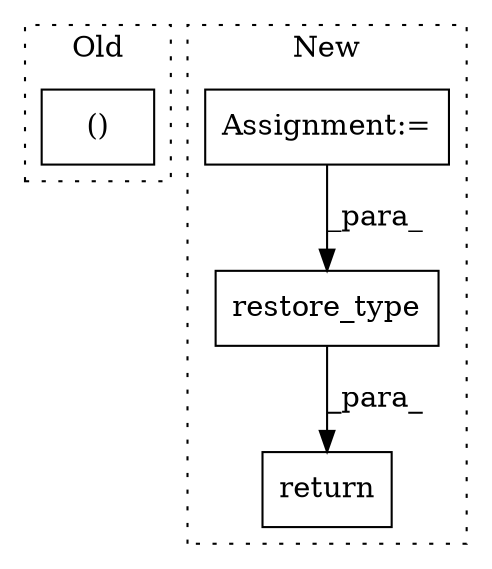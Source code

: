 digraph G {
subgraph cluster0 {
1 [label="()" a="106" s="340" l="21" shape="box"];
label = "Old";
style="dotted";
}
subgraph cluster1 {
2 [label="restore_type" a="32" s="773,791" l="13,1" shape="box"];
3 [label="Assignment:=" a="7" s="717" l="1" shape="box"];
4 [label="return" a="41" s="766" l="7" shape="box"];
label = "New";
style="dotted";
}
2 -> 4 [label="_para_"];
3 -> 2 [label="_para_"];
}